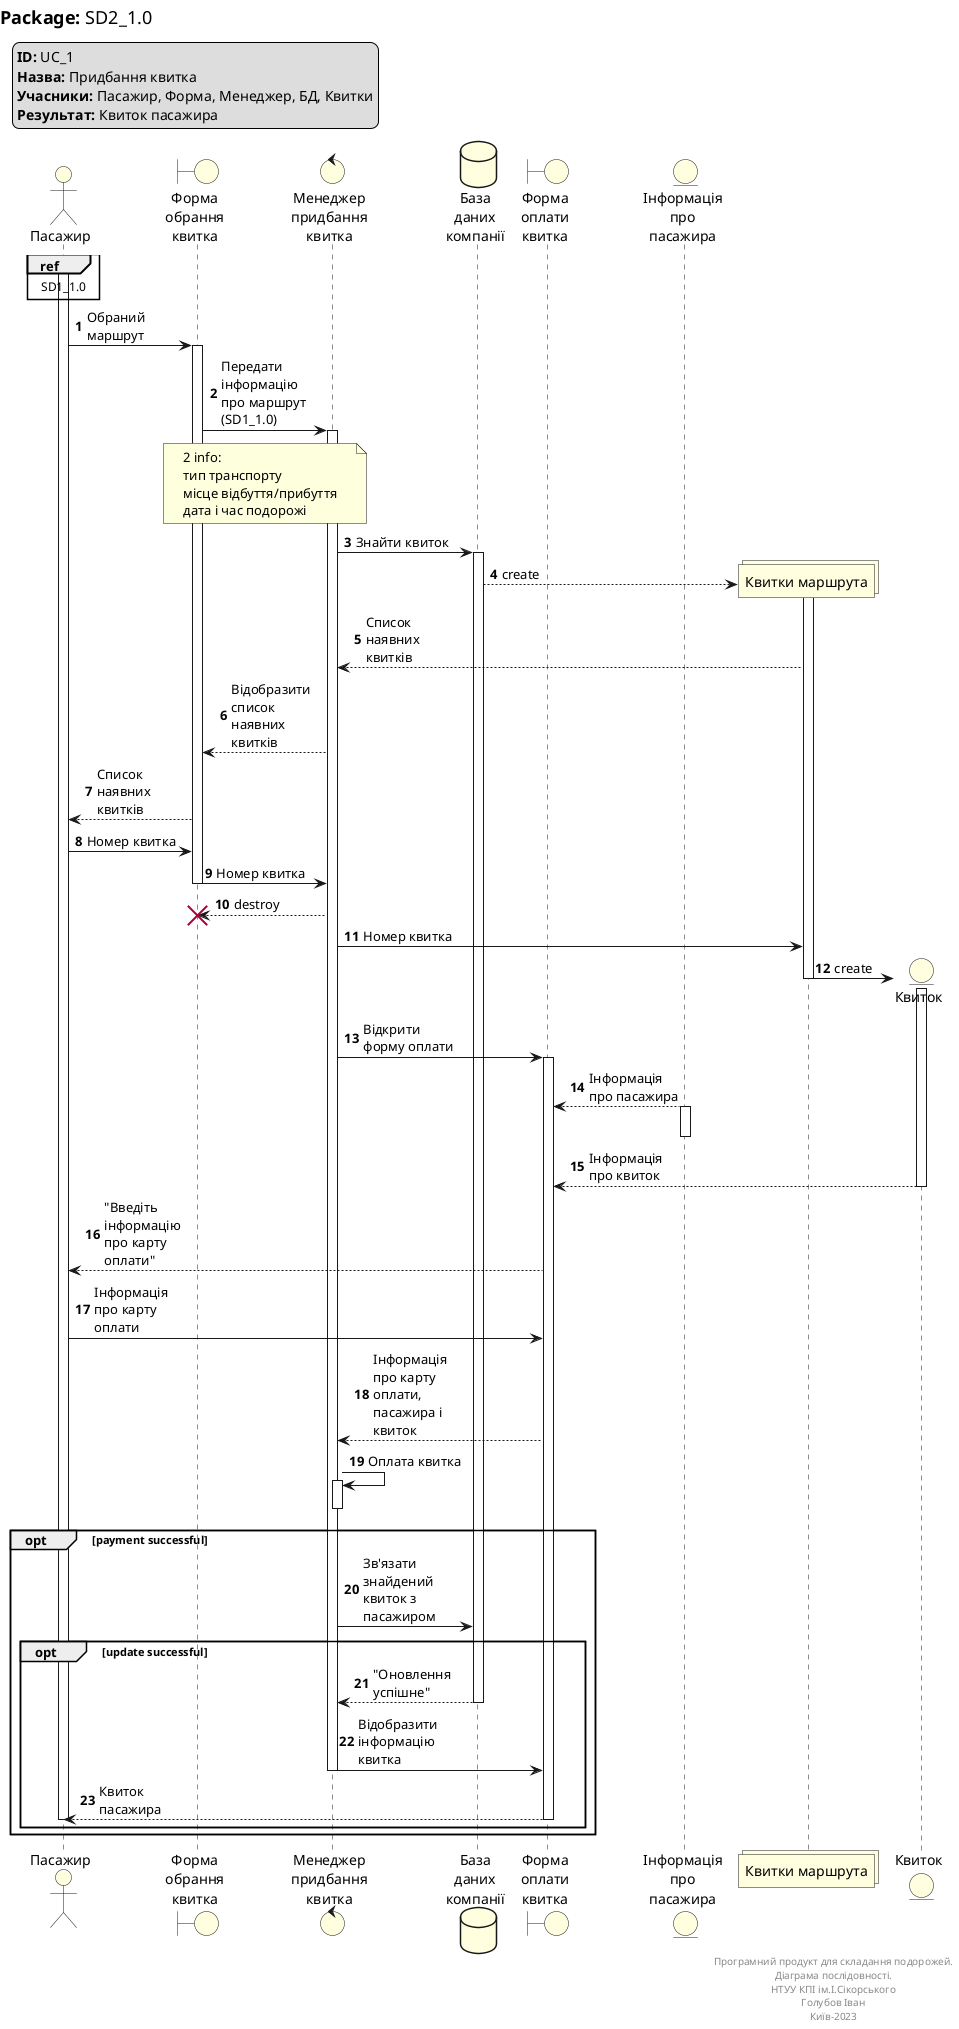 @startuml SD_1.0
skinparam maxMessageSize 100
left header
    <font color=000 size=18><b>Package:</b> SD2_1.0
end header

legend top left
    <b>ID:</b> UC_1
    <b>Назва:</b> Придбання квитка
    <b>Учасники:</b> Пасажир, Форма, Менеджер, БД, Квитки
    <b>Результат:</b> Квиток пасажира
endlegend

actor "Пасажир" as user #LightYellow
boundary "Форма\nобрання\nквитка" as form #LightYellow
control "Менеджер\nпридбання\nквитка" as meneger #LightYellow
database "База\nданих\nкомпанiї" as db  #LightYellow
boundary "Форма\nоплати\nквитка" as form_pay #LightYellow
entity "Iнформацiя\nпро\nпасажира" as user_info #LightYellow

autonumber

ref over user
    SD1_1.0
end ref

activate user
user->form: Обраний маршрут
activate form
form->meneger: Передати iнформацiю про маршрут (SD1_1.0)

note over form, meneger
    2 info:
    тип транспорту
    мiсце вiдбуття/прибуття
    дата i час подорожi
end note

activate meneger
meneger->db: Знайти квиток
activate db

create collections "Квитки маршрута" as tickets_of_route #LightYellow
db-->tickets_of_route : create
activate tickets_of_route
tickets_of_route-->meneger: Список наявних квиткiв
meneger-->form: Вiдобразити список наявних квиткiв
form-->user: Список наявних квиткiв
     
user->form: Номер квитка
form-> meneger: Номер квитка
deactivate form
meneger-->form: destroy
destroy form
meneger->tickets_of_route: Номер квитка

create entity "Квиток" as ticket #LightYellow
tickets_of_route-> ticket: create
deactivate tickets_of_route
activate ticket
meneger->form_pay: Вiдкрити форму оплати 
activate form_pay
    
user_info --> form_pay: Iнформацiя про пасажира
activate user_info
deactivate user_info
ticket --> form_pay: Iнформацiя про квиток
deactivate ticket
form_pay --> user: "Введiть iнформацiю про карту оплати"
user-> form_pay: Iнформацiя про карту оплати
form_pay-->meneger : Iнформацiя про карту оплати, пасажира i квиток
meneger->meneger: Оплата квитка
activate meneger
deactivate meneger

opt payment successful
    meneger->db: Зв'язати знайдений квиток з пасажиром

    opt update successful
        db-->meneger: "Оновлення успiшне"
        deactivate db
        meneger->form_pay: Вiдобразити iнформацiю квитка
        deactivate meneger
        form_pay-->user: Квиток пасажира
        deactivate form_pay
        deactivate user
    end
end


right footer
    Програмний продукт для складання подорожей.
    Дiаграма послiдовностi.
    НТУУ КПІ ім.І.Сікорського
    Голубов Iван
    Київ-2023
end footer
@enduml
